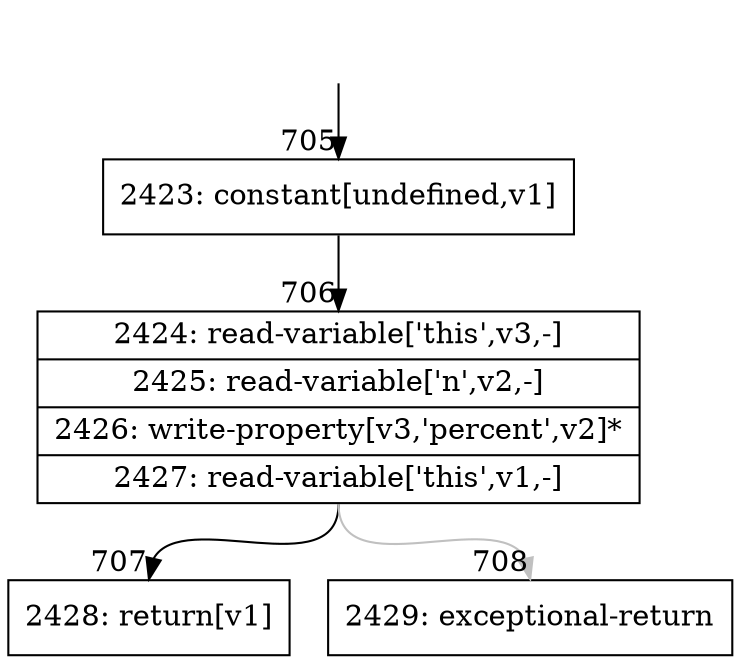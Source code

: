 digraph {
rankdir="TD"
BB_entry59[shape=none,label=""];
BB_entry59 -> BB705 [tailport=s, headport=n, headlabel="    705"]
BB705 [shape=record label="{2423: constant[undefined,v1]}" ] 
BB705 -> BB706 [tailport=s, headport=n, headlabel="      706"]
BB706 [shape=record label="{2424: read-variable['this',v3,-]|2425: read-variable['n',v2,-]|2426: write-property[v3,'percent',v2]*|2427: read-variable['this',v1,-]}" ] 
BB706 -> BB707 [tailport=s, headport=n, headlabel="      707"]
BB706 -> BB708 [tailport=s, headport=n, color=gray, headlabel="      708"]
BB707 [shape=record label="{2428: return[v1]}" ] 
BB708 [shape=record label="{2429: exceptional-return}" ] 
//#$~ 717
}

